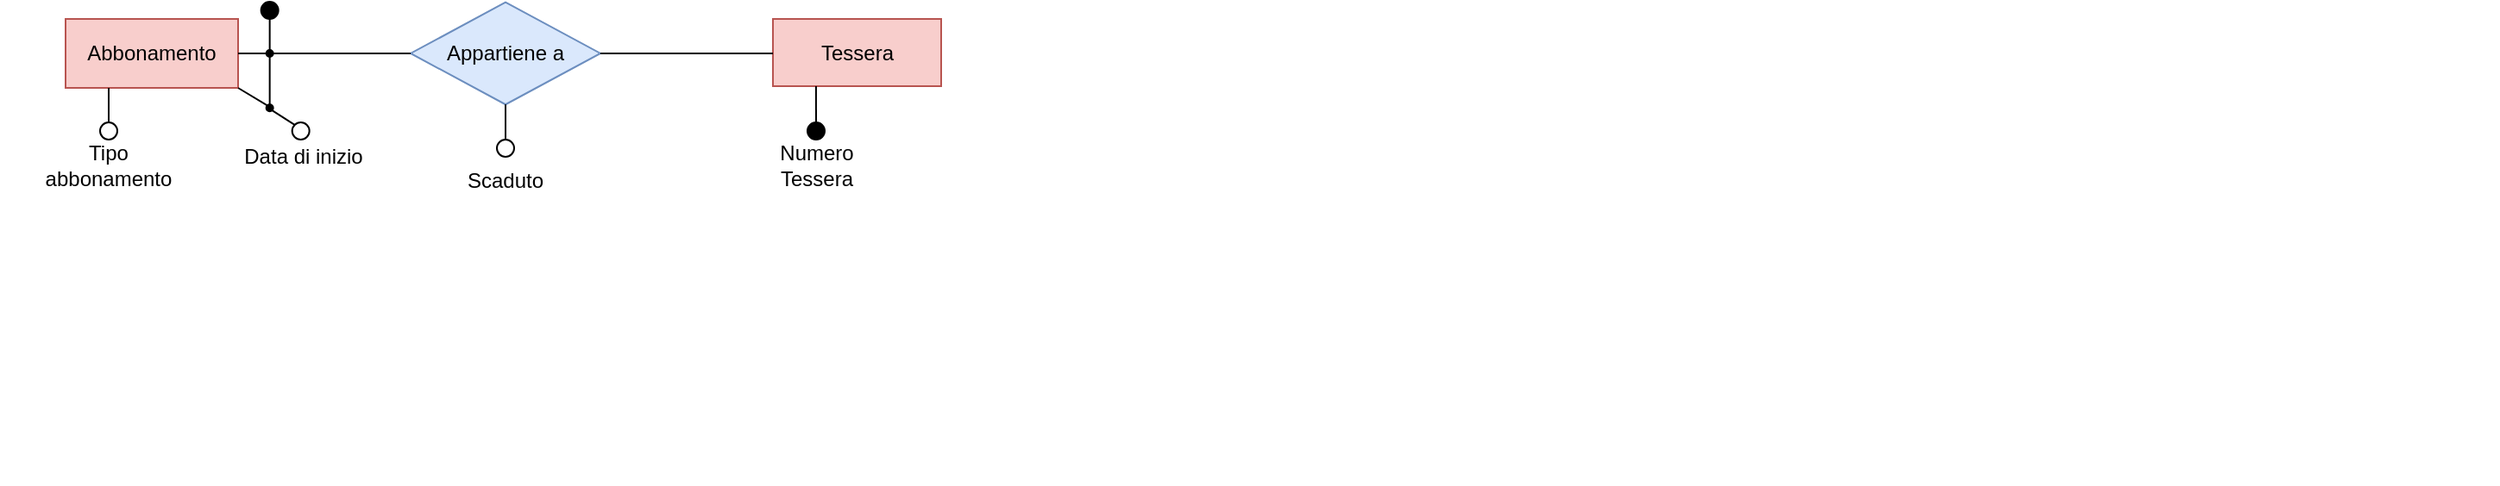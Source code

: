 <mxfile version="14.5.8" type="device"><diagram id="R2lEEEUBdFMjLlhIrx00" name="Page-1"><mxGraphModel dx="1483" dy="268" grid="0" gridSize="10" guides="1" tooltips="1" connect="1" arrows="1" fold="1" page="1" pageScale="1" pageWidth="850" pageHeight="1100" background="none" math="0" shadow="0" extFonts="Permanent Marker^https://fonts.googleapis.com/css?family=Permanent+Marker"><root><mxCell id="0"/><mxCell id="1" parent="0"/><mxCell id="G9b5vdQGMBqiOfmPKndw-5" value="" style="group;" parent="1" connectable="0" vertex="1"><mxGeometry x="630" y="180" width="90" height="60" as="geometry"/></mxCell><mxCell id="8dHYZ8vb762hUVzAWVnK-13" value="Tessera" style="whiteSpace=wrap;html=1;align=center;fillColor=#f8cecc;strokeColor=#b85450;" parent="1" vertex="1"><mxGeometry x="-280" y="60" width="97.5" height="39" as="geometry"/></mxCell><mxCell id="8dHYZ8vb762hUVzAWVnK-16" value="Abbonamento" style="whiteSpace=wrap;html=1;align=center;fillColor=#f8cecc;strokeColor=#b85450;" parent="1" vertex="1"><mxGeometry x="-690" y="60" width="100" height="40" as="geometry"/></mxCell><mxCell id="G9b5vdQGMBqiOfmPKndw-32" value="" style="group;" parent="1" vertex="1" connectable="0"><mxGeometry x="-728" y="205.0" width="210" height="125.0" as="geometry"/></mxCell><mxCell id="AFBK2XnxYopEcDNRPqqm-110" value="" style="group;rotation=-180;" parent="1" connectable="0" vertex="1"><mxGeometry x="-277.5" y="80" width="90" height="60" as="geometry"/></mxCell><mxCell id="7avosKAlW8e8sjtvHhS5-6" value="" style="ellipse;whiteSpace=wrap;html=1;aspect=fixed;fillColor=#FFFFFF;" parent="1" vertex="1"><mxGeometry x="-558.67" y="120" width="10" height="10" as="geometry"/></mxCell><mxCell id="7avosKAlW8e8sjtvHhS5-5" value="Data di inizio" style="text;html=1;strokeColor=none;fillColor=none;align=center;verticalAlign=middle;whiteSpace=wrap;" parent="1" vertex="1"><mxGeometry x="-597" y="130" width="90" height="20" as="geometry"/></mxCell><mxCell id="AFBK2XnxYopEcDNRPqqm-61" value="" style="ellipse;whiteSpace=wrap;html=1;aspect=fixed;fillColor=#000000;" parent="1" vertex="1"><mxGeometry x="-260" y="120" width="10" height="10" as="geometry"/></mxCell><mxCell id="AFBK2XnxYopEcDNRPqqm-63" value="&lt;div&gt;Numero&lt;/div&gt;&lt;div&gt;Tessera&lt;/div&gt;" style="text;html=1;strokeColor=none;fillColor=none;align=center;verticalAlign=middle;whiteSpace=wrap;" parent="1" vertex="1"><mxGeometry x="-288.33" y="130" width="66.66" height="30" as="geometry"/></mxCell><mxCell id="AFBK2XnxYopEcDNRPqqm-62" value="" style="endArrow=none;html=1;entryX=0.5;entryY=0;entryDx=0;entryDy=0;exitX=0.256;exitY=1.001;exitDx=0;exitDy=0;exitPerimeter=0;" parent="1" source="8dHYZ8vb762hUVzAWVnK-13" target="AFBK2XnxYopEcDNRPqqm-61" edge="1"><mxGeometry width="50" height="50" relative="1" as="geometry"><mxPoint x="-250" y="99" as="sourcePoint"/><mxPoint x="-233.34" y="139" as="targetPoint"/></mxGeometry></mxCell><mxCell id="1tYV3BfEGwLTNJ-Zifb6-15" value="" style="endArrow=none;html=1;entryX=0.5;entryY=0;entryDx=0;entryDy=0;" parent="1" target="-MYmGzwpMWWBH3BE02P9-1" edge="1"><mxGeometry width="50" height="50" relative="1" as="geometry"><mxPoint x="-571.67" y="112.5" as="sourcePoint"/><mxPoint x="-471.67" y="32.5" as="targetPoint"/><Array as="points"/></mxGeometry></mxCell><mxCell id="3bwKSXmTqB0KGjBac3fk-14" value="" style="endArrow=none;html=1;entryX=0.5;entryY=0;entryDx=0;entryDy=0;exitX=0.25;exitY=1;exitDx=0;exitDy=0;" parent="1" target="3bwKSXmTqB0KGjBac3fk-13" edge="1" source="8dHYZ8vb762hUVzAWVnK-16"><mxGeometry x="-896.82" y="-100" width="50" height="50" as="geometry"><mxPoint x="-689.67" y="77.5" as="sourcePoint"/><mxPoint x="-731.67" y="80.5" as="targetPoint"/></mxGeometry></mxCell><mxCell id="3bwKSXmTqB0KGjBac3fk-12" value="Tipo abbonamento&lt;br&gt;" style="text;html=1;strokeColor=none;fillColor=none;align=center;verticalAlign=middle;whiteSpace=wrap;" parent="1" vertex="1"><mxGeometry x="-710.0" y="135" width="90" height="20" as="geometry"/></mxCell><mxCell id="3bwKSXmTqB0KGjBac3fk-13" value="" style="ellipse;whiteSpace=wrap;html=1;aspect=fixed;fillColor=#FFFFFF;" parent="1" vertex="1"><mxGeometry x="-670" y="120" width="10" height="10" as="geometry"/></mxCell><mxCell id="-MYmGzwpMWWBH3BE02P9-1" value="" style="ellipse;whiteSpace=wrap;html=1;aspect=fixed;fillColor=#000000;rotation=-180;" parent="1" vertex="1"><mxGeometry x="-576.67" y="50" width="10" height="10" as="geometry"/></mxCell><mxCell id="cfXFfTDdfUnxuc_Ffem0-24" value="" style="endArrow=none;html=1;exitX=0;exitY=0;exitDx=0;exitDy=0;entryX=1;entryY=1;entryDx=0;entryDy=0;" parent="1" source="cfXFfTDdfUnxuc_Ffem0-28" target="8dHYZ8vb762hUVzAWVnK-16" edge="1"><mxGeometry width="50" height="50" relative="1" as="geometry"><mxPoint x="-541.67" y="142.5" as="sourcePoint"/><mxPoint x="-491.67" y="92.5" as="targetPoint"/></mxGeometry></mxCell><mxCell id="OOoSuLJ5DMTwcBtzC1XK-3" value="&lt;div&gt;Appartiene a&lt;/div&gt;" style="shape=rhombus;perimeter=rhombusPerimeter;whiteSpace=wrap;html=1;align=center;fillColor=#dae8fc;strokeColor=#6c8ebf;" vertex="1" parent="1"><mxGeometry x="-490" y="50.37" width="110" height="59.25" as="geometry"/></mxCell><mxCell id="OOoSuLJ5DMTwcBtzC1XK-4" value="" style="endArrow=none;html=1;exitX=1;exitY=0.5;exitDx=0;exitDy=0;entryX=0;entryY=0.5;entryDx=0;entryDy=0;" edge="1" parent="1" source="OOoSuLJ5DMTwcBtzC1XK-6" target="OOoSuLJ5DMTwcBtzC1XK-3"><mxGeometry width="50" height="50" relative="1" as="geometry"><mxPoint x="-440" y="150" as="sourcePoint"/><mxPoint x="-390" y="100" as="targetPoint"/></mxGeometry></mxCell><mxCell id="OOoSuLJ5DMTwcBtzC1XK-5" value="" style="endArrow=none;html=1;exitX=1;exitY=0.5;exitDx=0;exitDy=0;entryX=0;entryY=0.5;entryDx=0;entryDy=0;" edge="1" parent="1"><mxGeometry width="50" height="50" relative="1" as="geometry"><mxPoint x="-380" y="80" as="sourcePoint"/><mxPoint x="-280" y="79.995" as="targetPoint"/></mxGeometry></mxCell><mxCell id="OOoSuLJ5DMTwcBtzC1XK-6" value="" style="ellipse;whiteSpace=wrap;html=1;aspect=fixed;fillColor=#000000;" vertex="1" parent="1"><mxGeometry x="-573.67" y="78" width="4" height="4" as="geometry"/></mxCell><mxCell id="OOoSuLJ5DMTwcBtzC1XK-9" value="" style="endArrow=none;html=1;exitX=1;exitY=0.5;exitDx=0;exitDy=0;entryX=0;entryY=0.5;entryDx=0;entryDy=0;" edge="1" parent="1" source="8dHYZ8vb762hUVzAWVnK-16" target="OOoSuLJ5DMTwcBtzC1XK-6"><mxGeometry width="50" height="50" relative="1" as="geometry"><mxPoint x="-590" y="80" as="sourcePoint"/><mxPoint x="-490" y="79.995" as="targetPoint"/></mxGeometry></mxCell><mxCell id="cfXFfTDdfUnxuc_Ffem0-28" value="" style="ellipse;whiteSpace=wrap;html=1;aspect=fixed;fillColor=#000000;" parent="1" vertex="1"><mxGeometry x="-573.67" y="109.62" width="4" height="4" as="geometry"/></mxCell><mxCell id="OOoSuLJ5DMTwcBtzC1XK-10" value="" style="endArrow=none;html=1;exitX=0;exitY=0;exitDx=0;exitDy=0;entryX=1;entryY=1;entryDx=0;entryDy=0;" edge="1" parent="1" source="7avosKAlW8e8sjtvHhS5-6" target="cfXFfTDdfUnxuc_Ffem0-28"><mxGeometry width="50" height="50" relative="1" as="geometry"><mxPoint x="-557.206" y="121.464" as="sourcePoint"/><mxPoint x="-590" y="100" as="targetPoint"/></mxGeometry></mxCell><mxCell id="OOoSuLJ5DMTwcBtzC1XK-11" value="" style="group;rotation=-180;" vertex="1" connectable="0" parent="1"><mxGeometry x="-480" y="109.62" width="90" height="60" as="geometry"/></mxCell><mxCell id="OOoSuLJ5DMTwcBtzC1XK-12" value="" style="group;container=1;rotation=-180;" connectable="0" vertex="1" parent="OOoSuLJ5DMTwcBtzC1XK-11"><mxGeometry x="40" width="10" height="40" as="geometry"/></mxCell><mxCell id="OOoSuLJ5DMTwcBtzC1XK-14" value="" style="endArrow=none;html=1;entryX=0.5;entryY=1;entryDx=0;entryDy=0;" edge="1" parent="OOoSuLJ5DMTwcBtzC1XK-12" target="OOoSuLJ5DMTwcBtzC1XK-13"><mxGeometry width="50" height="50" relative="1" as="geometry"><mxPoint x="5" as="sourcePoint"/><mxPoint x="-70" y="-60" as="targetPoint"/></mxGeometry></mxCell><mxCell id="OOoSuLJ5DMTwcBtzC1XK-15" value="" style="group;rotation=-180;" vertex="1" connectable="0" parent="OOoSuLJ5DMTwcBtzC1XK-11"><mxGeometry width="90" height="60" as="geometry"/></mxCell><mxCell id="OOoSuLJ5DMTwcBtzC1XK-16" value="Scaduto" style="text;html=1;strokeColor=none;fillColor=none;align=center;verticalAlign=middle;whiteSpace=wrap;rounded=0;rotation=0;" vertex="1" parent="OOoSuLJ5DMTwcBtzC1XK-15"><mxGeometry y="34.38" width="90" height="20" as="geometry"/></mxCell><mxCell id="OOoSuLJ5DMTwcBtzC1XK-13" value="" style="ellipse;whiteSpace=wrap;html=1;aspect=fixed;fontColor=#FFFFFF;fillColor=#FFFFFF;rotation=-180;" vertex="1" parent="OOoSuLJ5DMTwcBtzC1XK-15"><mxGeometry x="40" y="20.38" width="10" height="10" as="geometry"/></mxCell></root></mxGraphModel></diagram></mxfile>